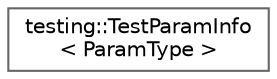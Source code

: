 digraph "クラス階層図"
{
 // LATEX_PDF_SIZE
  bgcolor="transparent";
  edge [fontname=Helvetica,fontsize=10,labelfontname=Helvetica,labelfontsize=10];
  node [fontname=Helvetica,fontsize=10,shape=box,height=0.2,width=0.4];
  rankdir="LR";
  Node0 [id="Node000000",label="testing::TestParamInfo\l\< ParamType \>",height=0.2,width=0.4,color="grey40", fillcolor="white", style="filled",URL="$structtesting_1_1_test_param_info.html",tooltip=" "];
}
